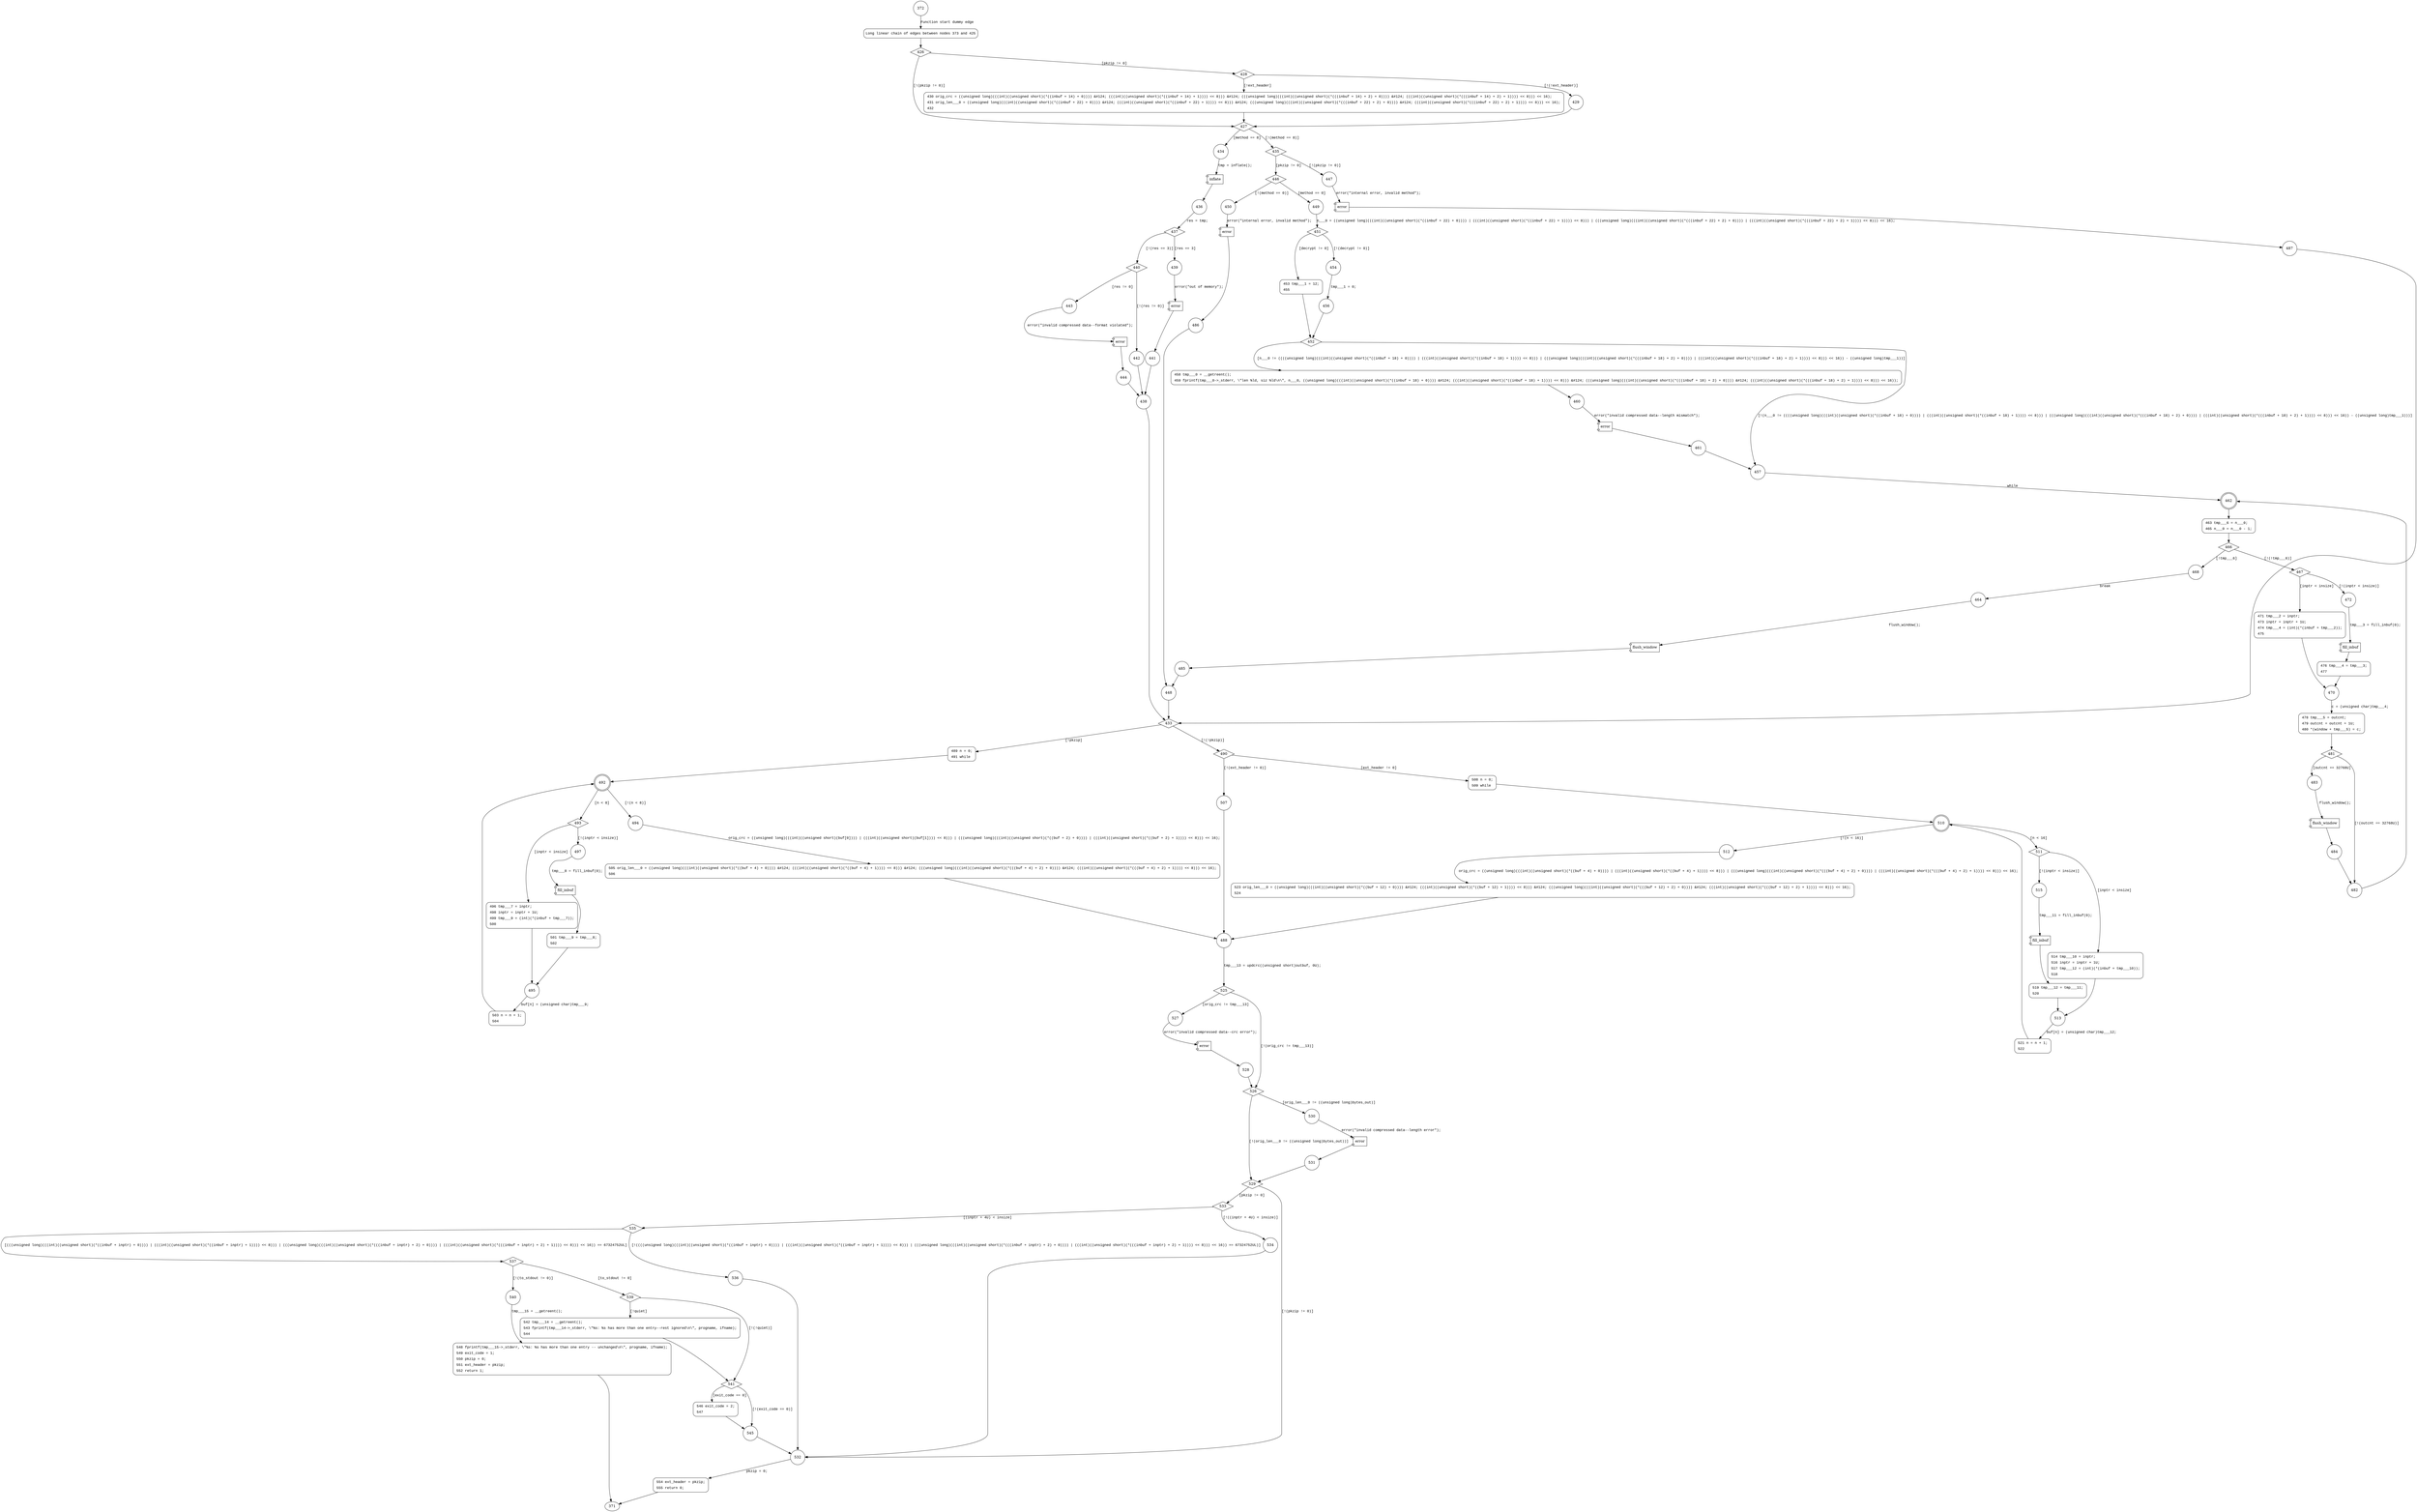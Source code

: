 digraph unzip {
372 [shape="circle"]
373 [shape="circle"]
426 [shape="diamond"]
427 [shape="diamond"]
428 [shape="diamond"]
429 [shape="circle"]
430 [shape="circle"]
435 [shape="diamond"]
434 [shape="circle"]
436 [shape="circle"]
437 [shape="diamond"]
440 [shape="diamond"]
439 [shape="circle"]
441 [shape="circle"]
438 [shape="circle"]
433 [shape="diamond"]
490 [shape="diamond"]
489 [shape="circle"]
492 [shape="doublecircle"]
494 [shape="circle"]
493 [shape="diamond"]
497 [shape="circle"]
496 [shape="circle"]
495 [shape="circle"]
503 [shape="circle"]
501 [shape="circle"]
505 [shape="circle"]
488 [shape="circle"]
525 [shape="diamond"]
526 [shape="diamond"]
527 [shape="circle"]
528 [shape="circle"]
529 [shape="diamond"]
530 [shape="circle"]
531 [shape="circle"]
532 [shape="circle"]
533 [shape="diamond"]
534 [shape="circle"]
535 [shape="diamond"]
536 [shape="circle"]
537 [shape="diamond"]
540 [shape="circle"]
539 [shape="diamond"]
541 [shape="diamond"]
542 [shape="circle"]
545 [shape="circle"]
546 [shape="circle"]
554 [shape="circle"]
548 [shape="circle"]
507 [shape="circle"]
508 [shape="circle"]
510 [shape="doublecircle"]
512 [shape="circle"]
511 [shape="diamond"]
515 [shape="circle"]
514 [shape="circle"]
513 [shape="circle"]
521 [shape="circle"]
519 [shape="circle"]
523 [shape="circle"]
442 [shape="circle"]
443 [shape="circle"]
444 [shape="circle"]
447 [shape="circle"]
446 [shape="diamond"]
450 [shape="circle"]
449 [shape="circle"]
451 [shape="diamond"]
454 [shape="circle"]
453 [shape="circle"]
452 [shape="diamond"]
457 [shape="circle"]
458 [shape="circle"]
460 [shape="circle"]
461 [shape="circle"]
462 [shape="doublecircle"]
463 [shape="circle"]
466 [shape="diamond"]
467 [shape="diamond"]
468 [shape="circle"]
464 [shape="circle"]
485 [shape="circle"]
448 [shape="circle"]
472 [shape="circle"]
471 [shape="circle"]
470 [shape="circle"]
478 [shape="circle"]
481 [shape="diamond"]
482 [shape="circle"]
483 [shape="circle"]
484 [shape="circle"]
476 [shape="circle"]
456 [shape="circle"]
486 [shape="circle"]
487 [shape="circle"]
373 [style="filled,bold" penwidth="1" fillcolor="white" fontname="Courier New" shape="Mrecord" label="Long linear chain of edges between nodes 373 and 425"]
373 -> 426[label=""]
430 [style="filled,bold" penwidth="1" fillcolor="white" fontname="Courier New" shape="Mrecord" label=<<table border="0" cellborder="0" cellpadding="3" bgcolor="white"><tr><td align="right">430</td><td align="left">orig_crc = ((unsigned long)(((int)((unsigned short)(*((inbuf + 14) + 0)))) &amp;#124; (((int)((unsigned short)(*((inbuf + 14) + 1)))) &lt;&lt; 8))) &amp;#124; (((unsigned long)(((int)((unsigned short)(*(((inbuf + 14) + 2) + 0)))) &amp;#124; (((int)((unsigned short)(*(((inbuf + 14) + 2) + 1)))) &lt;&lt; 8))) &lt;&lt; 16);</td></tr><tr><td align="right">431</td><td align="left">orig_len___0 = ((unsigned long)(((int)((unsigned short)(*((inbuf + 22) + 0)))) &amp;#124; (((int)((unsigned short)(*((inbuf + 22) + 1)))) &lt;&lt; 8))) &amp;#124; (((unsigned long)(((int)((unsigned short)(*(((inbuf + 22) + 2) + 0)))) &amp;#124; (((int)((unsigned short)(*(((inbuf + 22) + 2) + 1)))) &lt;&lt; 8))) &lt;&lt; 16);</td></tr><tr><td align="right">432</td><td align="left"></td></tr></table>>]
430 -> 427[label=""]
489 [style="filled,bold" penwidth="1" fillcolor="white" fontname="Courier New" shape="Mrecord" label=<<table border="0" cellborder="0" cellpadding="3" bgcolor="white"><tr><td align="right">489</td><td align="left">n = 0;</td></tr><tr><td align="right">491</td><td align="left">while</td></tr></table>>]
489 -> 492[label=""]
496 [style="filled,bold" penwidth="1" fillcolor="white" fontname="Courier New" shape="Mrecord" label=<<table border="0" cellborder="0" cellpadding="3" bgcolor="white"><tr><td align="right">496</td><td align="left">tmp___7 = inptr;</td></tr><tr><td align="right">498</td><td align="left">inptr = inptr + 1U;</td></tr><tr><td align="right">499</td><td align="left">tmp___9 = (int)(*(inbuf + tmp___7));</td></tr><tr><td align="right">500</td><td align="left"></td></tr></table>>]
496 -> 495[label=""]
503 [style="filled,bold" penwidth="1" fillcolor="white" fontname="Courier New" shape="Mrecord" label=<<table border="0" cellborder="0" cellpadding="3" bgcolor="white"><tr><td align="right">503</td><td align="left">n = n + 1;</td></tr><tr><td align="right">504</td><td align="left"></td></tr></table>>]
503 -> 492[label=""]
501 [style="filled,bold" penwidth="1" fillcolor="white" fontname="Courier New" shape="Mrecord" label=<<table border="0" cellborder="0" cellpadding="3" bgcolor="white"><tr><td align="right">501</td><td align="left">tmp___9 = tmp___8;</td></tr><tr><td align="right">502</td><td align="left"></td></tr></table>>]
501 -> 495[label=""]
505 [style="filled,bold" penwidth="1" fillcolor="white" fontname="Courier New" shape="Mrecord" label=<<table border="0" cellborder="0" cellpadding="3" bgcolor="white"><tr><td align="right">505</td><td align="left">orig_len___0 = ((unsigned long)(((int)((unsigned short)(*((buf + 4) + 0)))) &amp;#124; (((int)((unsigned short)(*((buf + 4) + 1)))) &lt;&lt; 8))) &amp;#124; (((unsigned long)(((int)((unsigned short)(*(((buf + 4) + 2) + 0)))) &amp;#124; (((int)((unsigned short)(*(((buf + 4) + 2) + 1)))) &lt;&lt; 8))) &lt;&lt; 16);</td></tr><tr><td align="right">506</td><td align="left"></td></tr></table>>]
505 -> 488[label=""]
542 [style="filled,bold" penwidth="1" fillcolor="white" fontname="Courier New" shape="Mrecord" label=<<table border="0" cellborder="0" cellpadding="3" bgcolor="white"><tr><td align="right">542</td><td align="left">tmp___14 = __getreent();</td></tr><tr><td align="right">543</td><td align="left">fprintf(tmp___14-&gt;_stderr, \"%s: %s has more than one entry--rest ignored\n\", progname, ifname);</td></tr><tr><td align="right">544</td><td align="left"></td></tr></table>>]
542 -> 541[label=""]
546 [style="filled,bold" penwidth="1" fillcolor="white" fontname="Courier New" shape="Mrecord" label=<<table border="0" cellborder="0" cellpadding="3" bgcolor="white"><tr><td align="right">546</td><td align="left">exit_code = 2;</td></tr><tr><td align="right">547</td><td align="left"></td></tr></table>>]
546 -> 545[label=""]
554 [style="filled,bold" penwidth="1" fillcolor="white" fontname="Courier New" shape="Mrecord" label=<<table border="0" cellborder="0" cellpadding="3" bgcolor="white"><tr><td align="right">554</td><td align="left">ext_header = pkzip;</td></tr><tr><td align="right">555</td><td align="left">return 0;</td></tr></table>>]
554 -> 371[label=""]
548 [style="filled,bold" penwidth="1" fillcolor="white" fontname="Courier New" shape="Mrecord" label=<<table border="0" cellborder="0" cellpadding="3" bgcolor="white"><tr><td align="right">548</td><td align="left">fprintf(tmp___15-&gt;_stderr, \"%s: %s has more than one entry -- unchanged\n\", progname, ifname);</td></tr><tr><td align="right">549</td><td align="left">exit_code = 1;</td></tr><tr><td align="right">550</td><td align="left">pkzip = 0;</td></tr><tr><td align="right">551</td><td align="left">ext_header = pkzip;</td></tr><tr><td align="right">552</td><td align="left">return 1;</td></tr></table>>]
548 -> 371[label=""]
508 [style="filled,bold" penwidth="1" fillcolor="white" fontname="Courier New" shape="Mrecord" label=<<table border="0" cellborder="0" cellpadding="3" bgcolor="white"><tr><td align="right">508</td><td align="left">n = 0;</td></tr><tr><td align="right">509</td><td align="left">while</td></tr></table>>]
508 -> 510[label=""]
514 [style="filled,bold" penwidth="1" fillcolor="white" fontname="Courier New" shape="Mrecord" label=<<table border="0" cellborder="0" cellpadding="3" bgcolor="white"><tr><td align="right">514</td><td align="left">tmp___10 = inptr;</td></tr><tr><td align="right">516</td><td align="left">inptr = inptr + 1U;</td></tr><tr><td align="right">517</td><td align="left">tmp___12 = (int)(*(inbuf + tmp___10));</td></tr><tr><td align="right">518</td><td align="left"></td></tr></table>>]
514 -> 513[label=""]
521 [style="filled,bold" penwidth="1" fillcolor="white" fontname="Courier New" shape="Mrecord" label=<<table border="0" cellborder="0" cellpadding="3" bgcolor="white"><tr><td align="right">521</td><td align="left">n = n + 1;</td></tr><tr><td align="right">522</td><td align="left"></td></tr></table>>]
521 -> 510[label=""]
519 [style="filled,bold" penwidth="1" fillcolor="white" fontname="Courier New" shape="Mrecord" label=<<table border="0" cellborder="0" cellpadding="3" bgcolor="white"><tr><td align="right">519</td><td align="left">tmp___12 = tmp___11;</td></tr><tr><td align="right">520</td><td align="left"></td></tr></table>>]
519 -> 513[label=""]
523 [style="filled,bold" penwidth="1" fillcolor="white" fontname="Courier New" shape="Mrecord" label=<<table border="0" cellborder="0" cellpadding="3" bgcolor="white"><tr><td align="right">523</td><td align="left">orig_len___0 = ((unsigned long)(((int)((unsigned short)(*((buf + 12) + 0)))) &amp;#124; (((int)((unsigned short)(*((buf + 12) + 1)))) &lt;&lt; 8))) &amp;#124; (((unsigned long)(((int)((unsigned short)(*(((buf + 12) + 2) + 0)))) &amp;#124; (((int)((unsigned short)(*(((buf + 12) + 2) + 1)))) &lt;&lt; 8))) &lt;&lt; 16);</td></tr><tr><td align="right">524</td><td align="left"></td></tr></table>>]
523 -> 488[label=""]
453 [style="filled,bold" penwidth="1" fillcolor="white" fontname="Courier New" shape="Mrecord" label=<<table border="0" cellborder="0" cellpadding="3" bgcolor="white"><tr><td align="right">453</td><td align="left">tmp___1 = 12;</td></tr><tr><td align="right">455</td><td align="left"></td></tr></table>>]
453 -> 452[label=""]
458 [style="filled,bold" penwidth="1" fillcolor="white" fontname="Courier New" shape="Mrecord" label=<<table border="0" cellborder="0" cellpadding="3" bgcolor="white"><tr><td align="right">458</td><td align="left">tmp___0 = __getreent();</td></tr><tr><td align="right">459</td><td align="left">fprintf(tmp___0-&gt;_stderr, \"len %ld, siz %ld\n\", n___0, ((unsigned long)(((int)((unsigned short)(*((inbuf + 18) + 0)))) &amp;#124; (((int)((unsigned short)(*((inbuf + 18) + 1)))) &lt;&lt; 8))) &amp;#124; (((unsigned long)(((int)((unsigned short)(*(((inbuf + 18) + 2) + 0)))) &amp;#124; (((int)((unsigned short)(*(((inbuf + 18) + 2) + 1)))) &lt;&lt; 8))) &lt;&lt; 16));</td></tr></table>>]
458 -> 460[label=""]
463 [style="filled,bold" penwidth="1" fillcolor="white" fontname="Courier New" shape="Mrecord" label=<<table border="0" cellborder="0" cellpadding="3" bgcolor="white"><tr><td align="right">463</td><td align="left">tmp___6 = n___0;</td></tr><tr><td align="right">465</td><td align="left">n___0 = n___0 - 1;</td></tr></table>>]
463 -> 466[label=""]
471 [style="filled,bold" penwidth="1" fillcolor="white" fontname="Courier New" shape="Mrecord" label=<<table border="0" cellborder="0" cellpadding="3" bgcolor="white"><tr><td align="right">471</td><td align="left">tmp___2 = inptr;</td></tr><tr><td align="right">473</td><td align="left">inptr = inptr + 1U;</td></tr><tr><td align="right">474</td><td align="left">tmp___4 = (int)(*(inbuf + tmp___2));</td></tr><tr><td align="right">475</td><td align="left"></td></tr></table>>]
471 -> 470[label=""]
478 [style="filled,bold" penwidth="1" fillcolor="white" fontname="Courier New" shape="Mrecord" label=<<table border="0" cellborder="0" cellpadding="3" bgcolor="white"><tr><td align="right">478</td><td align="left">tmp___5 = outcnt;</td></tr><tr><td align="right">479</td><td align="left">outcnt = outcnt + 1U;</td></tr><tr><td align="right">480</td><td align="left">*(window + tmp___5) = c;</td></tr></table>>]
478 -> 481[label=""]
476 [style="filled,bold" penwidth="1" fillcolor="white" fontname="Courier New" shape="Mrecord" label=<<table border="0" cellborder="0" cellpadding="3" bgcolor="white"><tr><td align="right">476</td><td align="left">tmp___4 = tmp___3;</td></tr><tr><td align="right">477</td><td align="left"></td></tr></table>>]
476 -> 470[label=""]
372 -> 373 [label="Function start dummy edge" fontname="Courier New"]
426 -> 427 [label="[!(pkzip != 0)]" fontname="Courier New"]
426 -> 428 [label="[pkzip != 0]" fontname="Courier New"]
428 -> 429 [label="[!(!ext_header)]" fontname="Courier New"]
428 -> 430 [label="[!ext_header]" fontname="Courier New"]
427 -> 435 [label="[!(method == 8)]" fontname="Courier New"]
427 -> 434 [label="[method == 8]" fontname="Courier New"]
100094 [shape="component" label="inflate"]
434 -> 100094 [label="tmp = inflate();" fontname="Courier New"]
100094 -> 436 [label="" fontname="Courier New"]
437 -> 440 [label="[!(res == 3)]" fontname="Courier New"]
437 -> 439 [label="[res == 3]" fontname="Courier New"]
100095 [shape="component" label="error"]
439 -> 100095 [label="error(\"out of memory\");" fontname="Courier New"]
100095 -> 441 [label="" fontname="Courier New"]
438 -> 433 [label="" fontname="Courier New"]
433 -> 490 [label="[!(!pkzip)]" fontname="Courier New"]
433 -> 489 [label="[!pkzip]" fontname="Courier New"]
492 -> 494 [label="[!(n < 8)]" fontname="Courier New"]
492 -> 493 [label="[n < 8]" fontname="Courier New"]
493 -> 497 [label="[!(inptr < insize)]" fontname="Courier New"]
493 -> 496 [label="[inptr < insize]" fontname="Courier New"]
495 -> 503 [label="buf[n] = (unsigned char)tmp___9;" fontname="Courier New"]
100096 [shape="component" label="fill_inbuf"]
497 -> 100096 [label="tmp___8 = fill_inbuf(0);" fontname="Courier New"]
100096 -> 501 [label="" fontname="Courier New"]
494 -> 505 [label="orig_crc = ((unsigned long)(((int)((unsigned short)(buf[0]))) | (((int)((unsigned short)(buf[1]))) << 8))) | (((unsigned long)(((int)((unsigned short)(*((buf + 2) + 0)))) | (((int)((unsigned short)(*((buf + 2) + 1)))) << 8))) << 16);" fontname="Courier New"]
488 -> 525 [label="tmp___13 = updcrc((unsigned short)outbuf, 0U);" fontname="Courier New"]
525 -> 526 [label="[!(orig_crc != tmp___13)]" fontname="Courier New"]
525 -> 527 [label="[orig_crc != tmp___13]" fontname="Courier New"]
100097 [shape="component" label="error"]
527 -> 100097 [label="error(\"invalid compressed data--crc error\");" fontname="Courier New"]
100097 -> 528 [label="" fontname="Courier New"]
526 -> 529 [label="[!(orig_len___0 != ((unsigned long)bytes_out))]" fontname="Courier New"]
526 -> 530 [label="[orig_len___0 != ((unsigned long)bytes_out)]" fontname="Courier New"]
100098 [shape="component" label="error"]
530 -> 100098 [label="error(\"invalid compressed data--length error\");" fontname="Courier New"]
100098 -> 531 [label="" fontname="Courier New"]
529 -> 532 [label="[!(pkzip != 0)]" fontname="Courier New"]
529 -> 533 [label="[pkzip != 0]" fontname="Courier New"]
533 -> 534 [label="[!((inptr + 4U) < insize)]" fontname="Courier New"]
533 -> 535 [label="[(inptr + 4U) < insize]" fontname="Courier New"]
535 -> 536 [label="[!((((unsigned long)(((int)((unsigned short)(*((inbuf + inptr) + 0)))) | (((int)((unsigned short)(*((inbuf + inptr) + 1)))) << 8))) | (((unsigned long)(((int)((unsigned short)(*(((inbuf + inptr) + 2) + 0)))) | (((int)((unsigned short)(*(((inbuf + inptr) + 2) + 1)))) << 8))) << 16)) == 67324752UL)]" fontname="Courier New"]
535 -> 537 [label="[(((unsigned long)(((int)((unsigned short)(*((inbuf + inptr) + 0)))) | (((int)((unsigned short)(*((inbuf + inptr) + 1)))) << 8))) | (((unsigned long)(((int)((unsigned short)(*(((inbuf + inptr) + 2) + 0)))) | (((int)((unsigned short)(*(((inbuf + inptr) + 2) + 1)))) << 8))) << 16)) == 67324752UL]" fontname="Courier New"]
537 -> 540 [label="[!(to_stdout != 0)]" fontname="Courier New"]
537 -> 539 [label="[to_stdout != 0]" fontname="Courier New"]
539 -> 541 [label="[!(!quiet)]" fontname="Courier New"]
539 -> 542 [label="[!quiet]" fontname="Courier New"]
541 -> 545 [label="[!(exit_code == 0)]" fontname="Courier New"]
541 -> 546 [label="[exit_code == 0]" fontname="Courier New"]
545 -> 532 [label="" fontname="Courier New"]
532 -> 554 [label="pkzip = 0;" fontname="Courier New"]
540 -> 548 [label="tmp___15 = __getreent();" fontname="Courier New"]
536 -> 532 [label="" fontname="Courier New"]
490 -> 507 [label="[!(ext_header != 0)]" fontname="Courier New"]
490 -> 508 [label="[ext_header != 0]" fontname="Courier New"]
510 -> 512 [label="[!(n < 16)]" fontname="Courier New"]
510 -> 511 [label="[n < 16]" fontname="Courier New"]
511 -> 515 [label="[!(inptr < insize)]" fontname="Courier New"]
511 -> 514 [label="[inptr < insize]" fontname="Courier New"]
513 -> 521 [label="buf[n] = (unsigned char)tmp___12;" fontname="Courier New"]
100099 [shape="component" label="fill_inbuf"]
515 -> 100099 [label="tmp___11 = fill_inbuf(0);" fontname="Courier New"]
100099 -> 519 [label="" fontname="Courier New"]
512 -> 523 [label="orig_crc = ((unsigned long)(((int)((unsigned short)(*((buf + 4) + 0)))) | (((int)((unsigned short)(*((buf + 4) + 1)))) << 8))) | (((unsigned long)(((int)((unsigned short)(*(((buf + 4) + 2) + 0)))) | (((int)((unsigned short)(*(((buf + 4) + 2) + 1)))) << 8))) << 16);" fontname="Courier New"]
507 -> 488 [label="" fontname="Courier New"]
440 -> 442 [label="[!(res != 0)]" fontname="Courier New"]
440 -> 443 [label="[res != 0]" fontname="Courier New"]
100100 [shape="component" label="error"]
443 -> 100100 [label="error(\"invalid compressed data--format violated\");" fontname="Courier New"]
100100 -> 444 [label="" fontname="Courier New"]
442 -> 438 [label="" fontname="Courier New"]
435 -> 447 [label="[!(pkzip != 0)]" fontname="Courier New"]
435 -> 446 [label="[pkzip != 0]" fontname="Courier New"]
446 -> 450 [label="[!(method == 0)]" fontname="Courier New"]
446 -> 449 [label="[method == 0]" fontname="Courier New"]
451 -> 454 [label="[!(decrypt != 0)]" fontname="Courier New"]
451 -> 453 [label="[decrypt != 0]" fontname="Courier New"]
452 -> 457 [label="[!(n___0 != ((((unsigned long)(((int)((unsigned short)(*((inbuf + 18) + 0)))) | (((int)((unsigned short)(*((inbuf + 18) + 1)))) << 8))) | (((unsigned long)(((int)((unsigned short)(*(((inbuf + 18) + 2) + 0)))) | (((int)((unsigned short)(*(((inbuf + 18) + 2) + 1)))) << 8))) << 16)) - ((unsigned long)tmp___1)))]" fontname="Courier New"]
452 -> 458 [label="[n___0 != ((((unsigned long)(((int)((unsigned short)(*((inbuf + 18) + 0)))) | (((int)((unsigned short)(*((inbuf + 18) + 1)))) << 8))) | (((unsigned long)(((int)((unsigned short)(*(((inbuf + 18) + 2) + 0)))) | (((int)((unsigned short)(*(((inbuf + 18) + 2) + 1)))) << 8))) << 16)) - ((unsigned long)tmp___1))]" fontname="Courier New"]
100101 [shape="component" label="error"]
460 -> 100101 [label="error(\"invalid compressed data--length mismatch\");" fontname="Courier New"]
100101 -> 461 [label="" fontname="Courier New"]
457 -> 462 [label="while" fontname="Courier New"]
462 -> 463 [label="" fontname="Courier New"]
466 -> 467 [label="[!(!tmp___6)]" fontname="Courier New"]
466 -> 468 [label="[!tmp___6]" fontname="Courier New"]
100102 [shape="component" label="flush_window"]
464 -> 100102 [label="flush_window();" fontname="Courier New"]
100102 -> 485 [label="" fontname="Courier New"]
448 -> 433 [label="" fontname="Courier New"]
467 -> 472 [label="[!(inptr < insize)]" fontname="Courier New"]
467 -> 471 [label="[inptr < insize]" fontname="Courier New"]
470 -> 478 [label="c = (unsigned char)tmp___4;" fontname="Courier New"]
481 -> 482 [label="[!(outcnt == 32768U)]" fontname="Courier New"]
481 -> 483 [label="[outcnt == 32768U]" fontname="Courier New"]
100103 [shape="component" label="flush_window"]
483 -> 100103 [label="flush_window();" fontname="Courier New"]
100103 -> 484 [label="" fontname="Courier New"]
482 -> 462 [label="" fontname="Courier New"]
100104 [shape="component" label="fill_inbuf"]
472 -> 100104 [label="tmp___3 = fill_inbuf(0);" fontname="Courier New"]
100104 -> 476 [label="" fontname="Courier New"]
454 -> 456 [label="tmp___1 = 0;" fontname="Courier New"]
100105 [shape="component" label="error"]
450 -> 100105 [label="error(\"internal error, invalid method\");" fontname="Courier New"]
100105 -> 486 [label="" fontname="Courier New"]
100106 [shape="component" label="error"]
447 -> 100106 [label="error(\"internal error, invalid method\");" fontname="Courier New"]
100106 -> 487 [label="" fontname="Courier New"]
429 -> 427 [label="" fontname="Courier New"]
436 -> 437 [label="res = tmp;" fontname="Courier New"]
441 -> 438 [label="" fontname="Courier New"]
528 -> 526 [label="" fontname="Courier New"]
531 -> 529 [label="" fontname="Courier New"]
534 -> 532 [label="" fontname="Courier New"]
444 -> 438 [label="" fontname="Courier New"]
449 -> 451 [label="n___0 = ((unsigned long)(((int)((unsigned short)(*((inbuf + 22) + 0)))) | (((int)((unsigned short)(*((inbuf + 22) + 1)))) << 8))) | (((unsigned long)(((int)((unsigned short)(*(((inbuf + 22) + 2) + 0)))) | (((int)((unsigned short)(*(((inbuf + 22) + 2) + 1)))) << 8))) << 16);" fontname="Courier New"]
461 -> 457 [label="" fontname="Courier New"]
468 -> 464 [label="break" fontname="Courier New"]
485 -> 448 [label="" fontname="Courier New"]
484 -> 482 [label="" fontname="Courier New"]
456 -> 452 [label="" fontname="Courier New"]
486 -> 448 [label="" fontname="Courier New"]
487 -> 433 [label="" fontname="Courier New"]
}